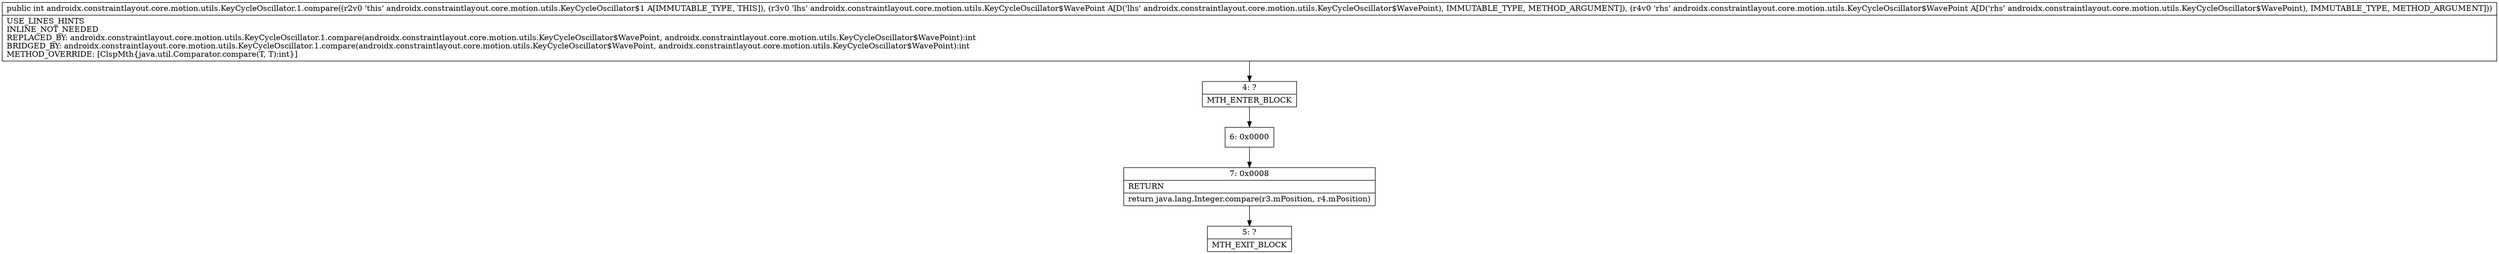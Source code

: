 digraph "CFG forandroidx.constraintlayout.core.motion.utils.KeyCycleOscillator.1.compare(Landroidx\/constraintlayout\/core\/motion\/utils\/KeyCycleOscillator$WavePoint;Landroidx\/constraintlayout\/core\/motion\/utils\/KeyCycleOscillator$WavePoint;)I" {
Node_4 [shape=record,label="{4\:\ ?|MTH_ENTER_BLOCK\l}"];
Node_6 [shape=record,label="{6\:\ 0x0000}"];
Node_7 [shape=record,label="{7\:\ 0x0008|RETURN\l|return java.lang.Integer.compare(r3.mPosition, r4.mPosition)\l}"];
Node_5 [shape=record,label="{5\:\ ?|MTH_EXIT_BLOCK\l}"];
MethodNode[shape=record,label="{public int androidx.constraintlayout.core.motion.utils.KeyCycleOscillator.1.compare((r2v0 'this' androidx.constraintlayout.core.motion.utils.KeyCycleOscillator$1 A[IMMUTABLE_TYPE, THIS]), (r3v0 'lhs' androidx.constraintlayout.core.motion.utils.KeyCycleOscillator$WavePoint A[D('lhs' androidx.constraintlayout.core.motion.utils.KeyCycleOscillator$WavePoint), IMMUTABLE_TYPE, METHOD_ARGUMENT]), (r4v0 'rhs' androidx.constraintlayout.core.motion.utils.KeyCycleOscillator$WavePoint A[D('rhs' androidx.constraintlayout.core.motion.utils.KeyCycleOscillator$WavePoint), IMMUTABLE_TYPE, METHOD_ARGUMENT]))  | USE_LINES_HINTS\lINLINE_NOT_NEEDED\lREPLACED_BY: androidx.constraintlayout.core.motion.utils.KeyCycleOscillator.1.compare(androidx.constraintlayout.core.motion.utils.KeyCycleOscillator$WavePoint, androidx.constraintlayout.core.motion.utils.KeyCycleOscillator$WavePoint):int\lBRIDGED_BY: androidx.constraintlayout.core.motion.utils.KeyCycleOscillator.1.compare(androidx.constraintlayout.core.motion.utils.KeyCycleOscillator$WavePoint, androidx.constraintlayout.core.motion.utils.KeyCycleOscillator$WavePoint):int\lMETHOD_OVERRIDE: [ClspMth\{java.util.Comparator.compare(T, T):int\}]\l}"];
MethodNode -> Node_4;Node_4 -> Node_6;
Node_6 -> Node_7;
Node_7 -> Node_5;
}

